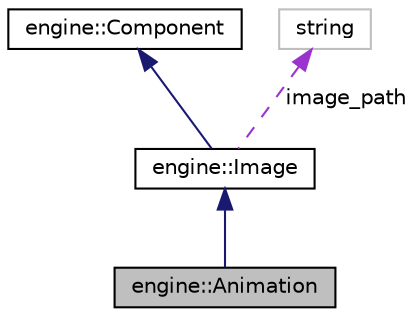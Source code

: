 digraph "engine::Animation"
{
  edge [fontname="Helvetica",fontsize="10",labelfontname="Helvetica",labelfontsize="10"];
  node [fontname="Helvetica",fontsize="10",shape=record];
  Node1 [label="engine::Animation",height=0.2,width=0.4,color="black", fillcolor="grey75", style="filled", fontcolor="black"];
  Node2 -> Node1 [dir="back",color="midnightblue",fontsize="10",style="solid"];
  Node2 [label="engine::Image",height=0.2,width=0.4,color="black", fillcolor="white", style="filled",URL="$classengine_1_1_image.html",tooltip="A Image class. "];
  Node3 -> Node2 [dir="back",color="midnightblue",fontsize="10",style="solid"];
  Node3 [label="engine::Component",height=0.2,width=0.4,color="black", fillcolor="white", style="filled",URL="$classengine_1_1_component.html",tooltip="A Component class. "];
  Node4 -> Node2 [dir="back",color="darkorchid3",fontsize="10",style="dashed",label=" image_path" ];
  Node4 [label="string",height=0.2,width=0.4,color="grey75", fillcolor="white", style="filled"];
}
